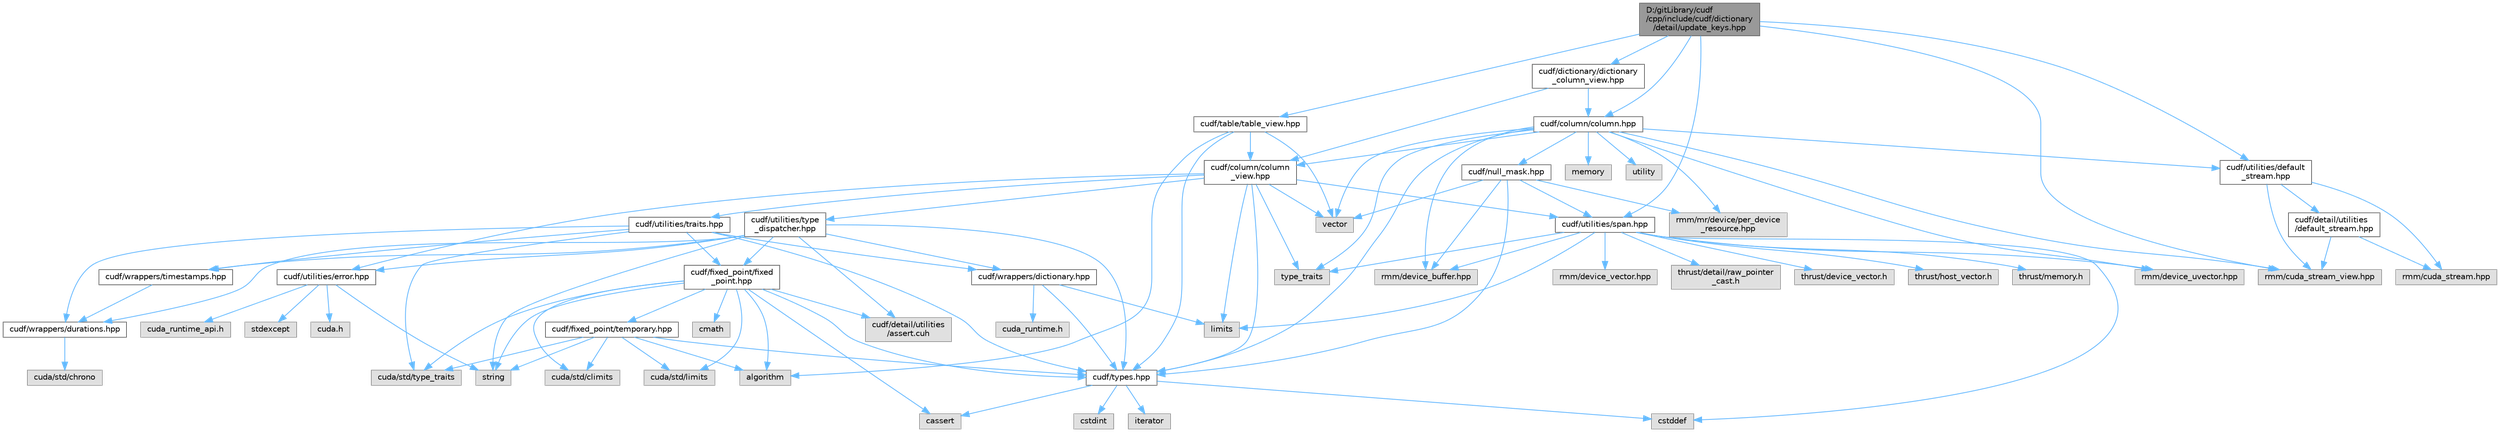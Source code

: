 digraph "D:/gitLibrary/cudf/cpp/include/cudf/dictionary/detail/update_keys.hpp"
{
 // LATEX_PDF_SIZE
  bgcolor="transparent";
  edge [fontname=Helvetica,fontsize=10,labelfontname=Helvetica,labelfontsize=10];
  node [fontname=Helvetica,fontsize=10,shape=box,height=0.2,width=0.4];
  Node1 [id="Node000001",label="D:/gitLibrary/cudf\l/cpp/include/cudf/dictionary\l/detail/update_keys.hpp",height=0.2,width=0.4,color="gray40", fillcolor="grey60", style="filled", fontcolor="black",tooltip=" "];
  Node1 -> Node2 [id="edge96_Node000001_Node000002",color="steelblue1",style="solid",tooltip=" "];
  Node2 [id="Node000002",label="cudf/column/column.hpp",height=0.2,width=0.4,color="grey40", fillcolor="white", style="filled",URL="$column_8hpp.html",tooltip="Class definition for cudf::column"];
  Node2 -> Node3 [id="edge97_Node000002_Node000003",color="steelblue1",style="solid",tooltip=" "];
  Node3 [id="Node000003",label="cudf/column/column\l_view.hpp",height=0.2,width=0.4,color="grey40", fillcolor="white", style="filled",URL="$column__view_8hpp.html",tooltip="column view class definitions"];
  Node3 -> Node4 [id="edge98_Node000003_Node000004",color="steelblue1",style="solid",tooltip=" "];
  Node4 [id="Node000004",label="cudf/types.hpp",height=0.2,width=0.4,color="grey40", fillcolor="white", style="filled",URL="$types_8hpp.html",tooltip="Type declarations for libcudf."];
  Node4 -> Node5 [id="edge99_Node000004_Node000005",color="steelblue1",style="solid",tooltip=" "];
  Node5 [id="Node000005",label="cassert",height=0.2,width=0.4,color="grey60", fillcolor="#E0E0E0", style="filled",tooltip=" "];
  Node4 -> Node6 [id="edge100_Node000004_Node000006",color="steelblue1",style="solid",tooltip=" "];
  Node6 [id="Node000006",label="cstddef",height=0.2,width=0.4,color="grey60", fillcolor="#E0E0E0", style="filled",tooltip=" "];
  Node4 -> Node7 [id="edge101_Node000004_Node000007",color="steelblue1",style="solid",tooltip=" "];
  Node7 [id="Node000007",label="cstdint",height=0.2,width=0.4,color="grey60", fillcolor="#E0E0E0", style="filled",tooltip=" "];
  Node4 -> Node8 [id="edge102_Node000004_Node000008",color="steelblue1",style="solid",tooltip=" "];
  Node8 [id="Node000008",label="iterator",height=0.2,width=0.4,color="grey60", fillcolor="#E0E0E0", style="filled",tooltip=" "];
  Node3 -> Node9 [id="edge103_Node000003_Node000009",color="steelblue1",style="solid",tooltip=" "];
  Node9 [id="Node000009",label="cudf/utilities/error.hpp",height=0.2,width=0.4,color="grey40", fillcolor="white", style="filled",URL="$error_8hpp.html",tooltip=" "];
  Node9 -> Node10 [id="edge104_Node000009_Node000010",color="steelblue1",style="solid",tooltip=" "];
  Node10 [id="Node000010",label="cuda.h",height=0.2,width=0.4,color="grey60", fillcolor="#E0E0E0", style="filled",tooltip=" "];
  Node9 -> Node11 [id="edge105_Node000009_Node000011",color="steelblue1",style="solid",tooltip=" "];
  Node11 [id="Node000011",label="cuda_runtime_api.h",height=0.2,width=0.4,color="grey60", fillcolor="#E0E0E0", style="filled",tooltip=" "];
  Node9 -> Node12 [id="edge106_Node000009_Node000012",color="steelblue1",style="solid",tooltip=" "];
  Node12 [id="Node000012",label="stdexcept",height=0.2,width=0.4,color="grey60", fillcolor="#E0E0E0", style="filled",tooltip=" "];
  Node9 -> Node13 [id="edge107_Node000009_Node000013",color="steelblue1",style="solid",tooltip=" "];
  Node13 [id="Node000013",label="string",height=0.2,width=0.4,color="grey60", fillcolor="#E0E0E0", style="filled",tooltip=" "];
  Node3 -> Node14 [id="edge108_Node000003_Node000014",color="steelblue1",style="solid",tooltip=" "];
  Node14 [id="Node000014",label="cudf/utilities/span.hpp",height=0.2,width=0.4,color="grey40", fillcolor="white", style="filled",URL="$span_8hpp.html",tooltip=" "];
  Node14 -> Node15 [id="edge109_Node000014_Node000015",color="steelblue1",style="solid",tooltip=" "];
  Node15 [id="Node000015",label="rmm/device_buffer.hpp",height=0.2,width=0.4,color="grey60", fillcolor="#E0E0E0", style="filled",tooltip=" "];
  Node14 -> Node16 [id="edge110_Node000014_Node000016",color="steelblue1",style="solid",tooltip=" "];
  Node16 [id="Node000016",label="rmm/device_uvector.hpp",height=0.2,width=0.4,color="grey60", fillcolor="#E0E0E0", style="filled",tooltip=" "];
  Node14 -> Node17 [id="edge111_Node000014_Node000017",color="steelblue1",style="solid",tooltip=" "];
  Node17 [id="Node000017",label="rmm/device_vector.hpp",height=0.2,width=0.4,color="grey60", fillcolor="#E0E0E0", style="filled",tooltip=" "];
  Node14 -> Node18 [id="edge112_Node000014_Node000018",color="steelblue1",style="solid",tooltip=" "];
  Node18 [id="Node000018",label="thrust/detail/raw_pointer\l_cast.h",height=0.2,width=0.4,color="grey60", fillcolor="#E0E0E0", style="filled",tooltip=" "];
  Node14 -> Node19 [id="edge113_Node000014_Node000019",color="steelblue1",style="solid",tooltip=" "];
  Node19 [id="Node000019",label="thrust/device_vector.h",height=0.2,width=0.4,color="grey60", fillcolor="#E0E0E0", style="filled",tooltip=" "];
  Node14 -> Node20 [id="edge114_Node000014_Node000020",color="steelblue1",style="solid",tooltip=" "];
  Node20 [id="Node000020",label="thrust/host_vector.h",height=0.2,width=0.4,color="grey60", fillcolor="#E0E0E0", style="filled",tooltip=" "];
  Node14 -> Node21 [id="edge115_Node000014_Node000021",color="steelblue1",style="solid",tooltip=" "];
  Node21 [id="Node000021",label="thrust/memory.h",height=0.2,width=0.4,color="grey60", fillcolor="#E0E0E0", style="filled",tooltip=" "];
  Node14 -> Node6 [id="edge116_Node000014_Node000006",color="steelblue1",style="solid",tooltip=" "];
  Node14 -> Node22 [id="edge117_Node000014_Node000022",color="steelblue1",style="solid",tooltip=" "];
  Node22 [id="Node000022",label="limits",height=0.2,width=0.4,color="grey60", fillcolor="#E0E0E0", style="filled",tooltip=" "];
  Node14 -> Node23 [id="edge118_Node000014_Node000023",color="steelblue1",style="solid",tooltip=" "];
  Node23 [id="Node000023",label="type_traits",height=0.2,width=0.4,color="grey60", fillcolor="#E0E0E0", style="filled",tooltip=" "];
  Node3 -> Node24 [id="edge119_Node000003_Node000024",color="steelblue1",style="solid",tooltip=" "];
  Node24 [id="Node000024",label="cudf/utilities/traits.hpp",height=0.2,width=0.4,color="grey40", fillcolor="white", style="filled",URL="$traits_8hpp.html",tooltip=" "];
  Node24 -> Node25 [id="edge120_Node000024_Node000025",color="steelblue1",style="solid",tooltip=" "];
  Node25 [id="Node000025",label="cudf/fixed_point/fixed\l_point.hpp",height=0.2,width=0.4,color="grey40", fillcolor="white", style="filled",URL="$fixed__point_8hpp.html",tooltip="Class definition for fixed point data type"];
  Node25 -> Node26 [id="edge121_Node000025_Node000026",color="steelblue1",style="solid",tooltip=" "];
  Node26 [id="Node000026",label="cudf/detail/utilities\l/assert.cuh",height=0.2,width=0.4,color="grey60", fillcolor="#E0E0E0", style="filled",tooltip=" "];
  Node25 -> Node27 [id="edge122_Node000025_Node000027",color="steelblue1",style="solid",tooltip=" "];
  Node27 [id="Node000027",label="cudf/fixed_point/temporary.hpp",height=0.2,width=0.4,color="grey40", fillcolor="white", style="filled",URL="$temporary_8hpp.html",tooltip=" "];
  Node27 -> Node4 [id="edge123_Node000027_Node000004",color="steelblue1",style="solid",tooltip=" "];
  Node27 -> Node28 [id="edge124_Node000027_Node000028",color="steelblue1",style="solid",tooltip=" "];
  Node28 [id="Node000028",label="cuda/std/climits",height=0.2,width=0.4,color="grey60", fillcolor="#E0E0E0", style="filled",tooltip=" "];
  Node27 -> Node29 [id="edge125_Node000027_Node000029",color="steelblue1",style="solid",tooltip=" "];
  Node29 [id="Node000029",label="cuda/std/limits",height=0.2,width=0.4,color="grey60", fillcolor="#E0E0E0", style="filled",tooltip=" "];
  Node27 -> Node30 [id="edge126_Node000027_Node000030",color="steelblue1",style="solid",tooltip=" "];
  Node30 [id="Node000030",label="cuda/std/type_traits",height=0.2,width=0.4,color="grey60", fillcolor="#E0E0E0", style="filled",tooltip=" "];
  Node27 -> Node31 [id="edge127_Node000027_Node000031",color="steelblue1",style="solid",tooltip=" "];
  Node31 [id="Node000031",label="algorithm",height=0.2,width=0.4,color="grey60", fillcolor="#E0E0E0", style="filled",tooltip=" "];
  Node27 -> Node13 [id="edge128_Node000027_Node000013",color="steelblue1",style="solid",tooltip=" "];
  Node25 -> Node4 [id="edge129_Node000025_Node000004",color="steelblue1",style="solid",tooltip=" "];
  Node25 -> Node28 [id="edge130_Node000025_Node000028",color="steelblue1",style="solid",tooltip=" "];
  Node25 -> Node29 [id="edge131_Node000025_Node000029",color="steelblue1",style="solid",tooltip=" "];
  Node25 -> Node30 [id="edge132_Node000025_Node000030",color="steelblue1",style="solid",tooltip=" "];
  Node25 -> Node31 [id="edge133_Node000025_Node000031",color="steelblue1",style="solid",tooltip=" "];
  Node25 -> Node5 [id="edge134_Node000025_Node000005",color="steelblue1",style="solid",tooltip=" "];
  Node25 -> Node32 [id="edge135_Node000025_Node000032",color="steelblue1",style="solid",tooltip=" "];
  Node32 [id="Node000032",label="cmath",height=0.2,width=0.4,color="grey60", fillcolor="#E0E0E0", style="filled",tooltip=" "];
  Node25 -> Node13 [id="edge136_Node000025_Node000013",color="steelblue1",style="solid",tooltip=" "];
  Node24 -> Node4 [id="edge137_Node000024_Node000004",color="steelblue1",style="solid",tooltip=" "];
  Node24 -> Node33 [id="edge138_Node000024_Node000033",color="steelblue1",style="solid",tooltip=" "];
  Node33 [id="Node000033",label="cudf/wrappers/dictionary.hpp",height=0.2,width=0.4,color="grey40", fillcolor="white", style="filled",URL="$dictionary_8hpp.html",tooltip="Concrete type definition for dictionary columns."];
  Node33 -> Node34 [id="edge139_Node000033_Node000034",color="steelblue1",style="solid",tooltip=" "];
  Node34 [id="Node000034",label="cuda_runtime.h",height=0.2,width=0.4,color="grey60", fillcolor="#E0E0E0", style="filled",tooltip=" "];
  Node33 -> Node4 [id="edge140_Node000033_Node000004",color="steelblue1",style="solid",tooltip=" "];
  Node33 -> Node22 [id="edge141_Node000033_Node000022",color="steelblue1",style="solid",tooltip=" "];
  Node24 -> Node35 [id="edge142_Node000024_Node000035",color="steelblue1",style="solid",tooltip=" "];
  Node35 [id="Node000035",label="cudf/wrappers/durations.hpp",height=0.2,width=0.4,color="grey40", fillcolor="white", style="filled",URL="$durations_8hpp.html",tooltip="Concrete type definitions for int32_t and int64_t durations in varying resolutions."];
  Node35 -> Node36 [id="edge143_Node000035_Node000036",color="steelblue1",style="solid",tooltip=" "];
  Node36 [id="Node000036",label="cuda/std/chrono",height=0.2,width=0.4,color="grey60", fillcolor="#E0E0E0", style="filled",tooltip=" "];
  Node24 -> Node37 [id="edge144_Node000024_Node000037",color="steelblue1",style="solid",tooltip=" "];
  Node37 [id="Node000037",label="cudf/wrappers/timestamps.hpp",height=0.2,width=0.4,color="grey40", fillcolor="white", style="filled",URL="$timestamps_8hpp.html",tooltip="Concrete type definitions for int32_t and int64_t timestamps in varying resolutions as durations sinc..."];
  Node37 -> Node35 [id="edge145_Node000037_Node000035",color="steelblue1",style="solid",tooltip=" "];
  Node24 -> Node30 [id="edge146_Node000024_Node000030",color="steelblue1",style="solid",tooltip=" "];
  Node3 -> Node38 [id="edge147_Node000003_Node000038",color="steelblue1",style="solid",tooltip=" "];
  Node38 [id="Node000038",label="cudf/utilities/type\l_dispatcher.hpp",height=0.2,width=0.4,color="grey40", fillcolor="white", style="filled",URL="$type__dispatcher_8hpp.html",tooltip="Defines the mapping between cudf::type_id runtime type information and concrete C++ types."];
  Node38 -> Node26 [id="edge148_Node000038_Node000026",color="steelblue1",style="solid",tooltip=" "];
  Node38 -> Node25 [id="edge149_Node000038_Node000025",color="steelblue1",style="solid",tooltip=" "];
  Node38 -> Node4 [id="edge150_Node000038_Node000004",color="steelblue1",style="solid",tooltip=" "];
  Node38 -> Node9 [id="edge151_Node000038_Node000009",color="steelblue1",style="solid",tooltip=" "];
  Node38 -> Node33 [id="edge152_Node000038_Node000033",color="steelblue1",style="solid",tooltip=" "];
  Node38 -> Node35 [id="edge153_Node000038_Node000035",color="steelblue1",style="solid",tooltip=" "];
  Node38 -> Node37 [id="edge154_Node000038_Node000037",color="steelblue1",style="solid",tooltip=" "];
  Node38 -> Node13 [id="edge155_Node000038_Node000013",color="steelblue1",style="solid",tooltip=" "];
  Node3 -> Node22 [id="edge156_Node000003_Node000022",color="steelblue1",style="solid",tooltip=" "];
  Node3 -> Node23 [id="edge157_Node000003_Node000023",color="steelblue1",style="solid",tooltip=" "];
  Node3 -> Node39 [id="edge158_Node000003_Node000039",color="steelblue1",style="solid",tooltip=" "];
  Node39 [id="Node000039",label="vector",height=0.2,width=0.4,color="grey60", fillcolor="#E0E0E0", style="filled",tooltip=" "];
  Node2 -> Node40 [id="edge159_Node000002_Node000040",color="steelblue1",style="solid",tooltip=" "];
  Node40 [id="Node000040",label="cudf/null_mask.hpp",height=0.2,width=0.4,color="grey40", fillcolor="white", style="filled",URL="$null__mask_8hpp.html",tooltip="APIs for managing validity bitmasks"];
  Node40 -> Node4 [id="edge160_Node000040_Node000004",color="steelblue1",style="solid",tooltip=" "];
  Node40 -> Node14 [id="edge161_Node000040_Node000014",color="steelblue1",style="solid",tooltip=" "];
  Node40 -> Node15 [id="edge162_Node000040_Node000015",color="steelblue1",style="solid",tooltip=" "];
  Node40 -> Node41 [id="edge163_Node000040_Node000041",color="steelblue1",style="solid",tooltip=" "];
  Node41 [id="Node000041",label="rmm/mr/device/per_device\l_resource.hpp",height=0.2,width=0.4,color="grey60", fillcolor="#E0E0E0", style="filled",tooltip=" "];
  Node40 -> Node39 [id="edge164_Node000040_Node000039",color="steelblue1",style="solid",tooltip=" "];
  Node2 -> Node4 [id="edge165_Node000002_Node000004",color="steelblue1",style="solid",tooltip=" "];
  Node2 -> Node42 [id="edge166_Node000002_Node000042",color="steelblue1",style="solid",tooltip=" "];
  Node42 [id="Node000042",label="cudf/utilities/default\l_stream.hpp",height=0.2,width=0.4,color="grey40", fillcolor="white", style="filled",URL="$utilities_2default__stream_8hpp.html",tooltip=" "];
  Node42 -> Node43 [id="edge167_Node000042_Node000043",color="steelblue1",style="solid",tooltip=" "];
  Node43 [id="Node000043",label="cudf/detail/utilities\l/default_stream.hpp",height=0.2,width=0.4,color="grey40", fillcolor="white", style="filled",URL="$detail_2utilities_2default__stream_8hpp.html",tooltip=" "];
  Node43 -> Node44 [id="edge168_Node000043_Node000044",color="steelblue1",style="solid",tooltip=" "];
  Node44 [id="Node000044",label="rmm/cuda_stream.hpp",height=0.2,width=0.4,color="grey60", fillcolor="#E0E0E0", style="filled",tooltip=" "];
  Node43 -> Node45 [id="edge169_Node000043_Node000045",color="steelblue1",style="solid",tooltip=" "];
  Node45 [id="Node000045",label="rmm/cuda_stream_view.hpp",height=0.2,width=0.4,color="grey60", fillcolor="#E0E0E0", style="filled",tooltip=" "];
  Node42 -> Node44 [id="edge170_Node000042_Node000044",color="steelblue1",style="solid",tooltip=" "];
  Node42 -> Node45 [id="edge171_Node000042_Node000045",color="steelblue1",style="solid",tooltip=" "];
  Node2 -> Node45 [id="edge172_Node000002_Node000045",color="steelblue1",style="solid",tooltip=" "];
  Node2 -> Node15 [id="edge173_Node000002_Node000015",color="steelblue1",style="solid",tooltip=" "];
  Node2 -> Node16 [id="edge174_Node000002_Node000016",color="steelblue1",style="solid",tooltip=" "];
  Node2 -> Node41 [id="edge175_Node000002_Node000041",color="steelblue1",style="solid",tooltip=" "];
  Node2 -> Node46 [id="edge176_Node000002_Node000046",color="steelblue1",style="solid",tooltip=" "];
  Node46 [id="Node000046",label="memory",height=0.2,width=0.4,color="grey60", fillcolor="#E0E0E0", style="filled",tooltip=" "];
  Node2 -> Node23 [id="edge177_Node000002_Node000023",color="steelblue1",style="solid",tooltip=" "];
  Node2 -> Node47 [id="edge178_Node000002_Node000047",color="steelblue1",style="solid",tooltip=" "];
  Node47 [id="Node000047",label="utility",height=0.2,width=0.4,color="grey60", fillcolor="#E0E0E0", style="filled",tooltip=" "];
  Node2 -> Node39 [id="edge179_Node000002_Node000039",color="steelblue1",style="solid",tooltip=" "];
  Node1 -> Node48 [id="edge180_Node000001_Node000048",color="steelblue1",style="solid",tooltip=" "];
  Node48 [id="Node000048",label="cudf/dictionary/dictionary\l_column_view.hpp",height=0.2,width=0.4,color="grey40", fillcolor="white", style="filled",URL="$dictionary__column__view_8hpp.html",tooltip="Class definition for cudf::dictionary_column_view"];
  Node48 -> Node2 [id="edge181_Node000048_Node000002",color="steelblue1",style="solid",tooltip=" "];
  Node48 -> Node3 [id="edge182_Node000048_Node000003",color="steelblue1",style="solid",tooltip=" "];
  Node1 -> Node49 [id="edge183_Node000001_Node000049",color="steelblue1",style="solid",tooltip=" "];
  Node49 [id="Node000049",label="cudf/table/table_view.hpp",height=0.2,width=0.4,color="grey40", fillcolor="white", style="filled",URL="$table__view_8hpp.html",tooltip="Class definitions for (mutable)_table_view"];
  Node49 -> Node3 [id="edge184_Node000049_Node000003",color="steelblue1",style="solid",tooltip=" "];
  Node49 -> Node4 [id="edge185_Node000049_Node000004",color="steelblue1",style="solid",tooltip=" "];
  Node49 -> Node31 [id="edge186_Node000049_Node000031",color="steelblue1",style="solid",tooltip=" "];
  Node49 -> Node39 [id="edge187_Node000049_Node000039",color="steelblue1",style="solid",tooltip=" "];
  Node1 -> Node42 [id="edge188_Node000001_Node000042",color="steelblue1",style="solid",tooltip=" "];
  Node1 -> Node14 [id="edge189_Node000001_Node000014",color="steelblue1",style="solid",tooltip=" "];
  Node1 -> Node45 [id="edge190_Node000001_Node000045",color="steelblue1",style="solid",tooltip=" "];
}
